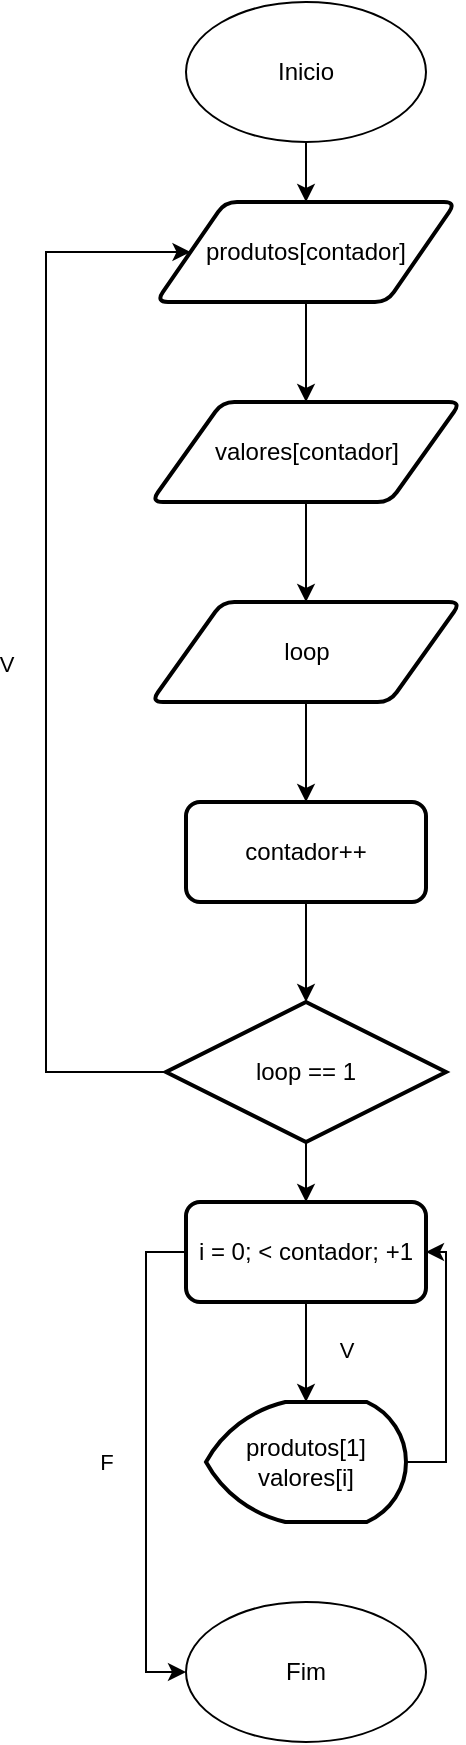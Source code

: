 <mxfile version="26.0.4">
  <diagram name="Página-1" id="EQY7rx08GIGifhaFdDs0">
    <mxGraphModel dx="545" dy="1867" grid="1" gridSize="10" guides="1" tooltips="1" connect="1" arrows="1" fold="1" page="1" pageScale="1" pageWidth="827" pageHeight="1169" math="0" shadow="0">
      <root>
        <mxCell id="0" />
        <mxCell id="1" parent="0" />
        <mxCell id="6GOztxUwA011YL0eF0oX-30" style="edgeStyle=orthogonalEdgeStyle;rounded=0;orthogonalLoop=1;jettySize=auto;html=1;exitX=0.5;exitY=1;exitDx=0;exitDy=0;entryX=0.5;entryY=0;entryDx=0;entryDy=0;" edge="1" parent="1" source="6GOztxUwA011YL0eF0oX-1" target="6GOztxUwA011YL0eF0oX-3">
          <mxGeometry relative="1" as="geometry" />
        </mxCell>
        <mxCell id="6GOztxUwA011YL0eF0oX-1" value="Inicio" style="ellipse;whiteSpace=wrap;html=1;" vertex="1" parent="1">
          <mxGeometry x="210" y="-20" width="120" height="70" as="geometry" />
        </mxCell>
        <mxCell id="6GOztxUwA011YL0eF0oX-2" value="Fim" style="ellipse;whiteSpace=wrap;html=1;" vertex="1" parent="1">
          <mxGeometry x="210" y="780" width="120" height="70" as="geometry" />
        </mxCell>
        <mxCell id="6GOztxUwA011YL0eF0oX-28" style="edgeStyle=orthogonalEdgeStyle;rounded=0;orthogonalLoop=1;jettySize=auto;html=1;exitX=0.5;exitY=1;exitDx=0;exitDy=0;entryX=0.5;entryY=0;entryDx=0;entryDy=0;" edge="1" parent="1" source="6GOztxUwA011YL0eF0oX-3" target="6GOztxUwA011YL0eF0oX-25">
          <mxGeometry relative="1" as="geometry" />
        </mxCell>
        <mxCell id="6GOztxUwA011YL0eF0oX-3" value="produtos[contador]" style="shape=parallelogram;html=1;strokeWidth=2;perimeter=parallelogramPerimeter;whiteSpace=wrap;rounded=1;arcSize=12;size=0.23;" vertex="1" parent="1">
          <mxGeometry x="195" y="80" width="150" height="50" as="geometry" />
        </mxCell>
        <mxCell id="6GOztxUwA011YL0eF0oX-29" style="edgeStyle=orthogonalEdgeStyle;rounded=0;orthogonalLoop=1;jettySize=auto;html=1;exitX=0.5;exitY=1;exitDx=0;exitDy=0;entryX=0.5;entryY=0;entryDx=0;entryDy=0;" edge="1" parent="1" source="6GOztxUwA011YL0eF0oX-25" target="6GOztxUwA011YL0eF0oX-26">
          <mxGeometry relative="1" as="geometry" />
        </mxCell>
        <mxCell id="6GOztxUwA011YL0eF0oX-25" value="valores[contador]" style="shape=parallelogram;html=1;strokeWidth=2;perimeter=parallelogramPerimeter;whiteSpace=wrap;rounded=1;arcSize=12;size=0.23;" vertex="1" parent="1">
          <mxGeometry x="192.5" y="180" width="155" height="50" as="geometry" />
        </mxCell>
        <mxCell id="6GOztxUwA011YL0eF0oX-37" style="edgeStyle=orthogonalEdgeStyle;rounded=0;orthogonalLoop=1;jettySize=auto;html=1;exitX=0.5;exitY=1;exitDx=0;exitDy=0;entryX=0.5;entryY=0;entryDx=0;entryDy=0;" edge="1" parent="1" source="6GOztxUwA011YL0eF0oX-26" target="6GOztxUwA011YL0eF0oX-36">
          <mxGeometry relative="1" as="geometry" />
        </mxCell>
        <mxCell id="6GOztxUwA011YL0eF0oX-26" value="loop" style="shape=parallelogram;html=1;strokeWidth=2;perimeter=parallelogramPerimeter;whiteSpace=wrap;rounded=1;arcSize=12;size=0.23;" vertex="1" parent="1">
          <mxGeometry x="192.5" y="280" width="155" height="50" as="geometry" />
        </mxCell>
        <mxCell id="6GOztxUwA011YL0eF0oX-34" style="edgeStyle=orthogonalEdgeStyle;rounded=0;orthogonalLoop=1;jettySize=auto;html=1;exitX=0;exitY=0.5;exitDx=0;exitDy=0;exitPerimeter=0;entryX=0;entryY=0.5;entryDx=0;entryDy=0;" edge="1" parent="1" source="6GOztxUwA011YL0eF0oX-32" target="6GOztxUwA011YL0eF0oX-3">
          <mxGeometry relative="1" as="geometry">
            <mxPoint x="130" y="40" as="targetPoint" />
            <Array as="points">
              <mxPoint x="140" y="515" />
              <mxPoint x="140" y="105" />
            </Array>
          </mxGeometry>
        </mxCell>
        <mxCell id="6GOztxUwA011YL0eF0oX-35" value="V" style="edgeLabel;html=1;align=center;verticalAlign=middle;resizable=0;points=[];" vertex="1" connectable="0" parent="6GOztxUwA011YL0eF0oX-34">
          <mxGeometry x="-0.688" y="1" relative="1" as="geometry">
            <mxPoint x="-19" y="-180" as="offset" />
          </mxGeometry>
        </mxCell>
        <mxCell id="6GOztxUwA011YL0eF0oX-40" style="edgeStyle=orthogonalEdgeStyle;rounded=0;orthogonalLoop=1;jettySize=auto;html=1;exitX=0.5;exitY=1;exitDx=0;exitDy=0;exitPerimeter=0;entryX=0.5;entryY=0;entryDx=0;entryDy=0;" edge="1" parent="1" source="6GOztxUwA011YL0eF0oX-32" target="6GOztxUwA011YL0eF0oX-39">
          <mxGeometry relative="1" as="geometry" />
        </mxCell>
        <mxCell id="6GOztxUwA011YL0eF0oX-32" value="loop == 1" style="strokeWidth=2;html=1;shape=mxgraph.flowchart.decision;whiteSpace=wrap;" vertex="1" parent="1">
          <mxGeometry x="200" y="480" width="140" height="70" as="geometry" />
        </mxCell>
        <mxCell id="6GOztxUwA011YL0eF0oX-36" value="contador++" style="rounded=1;whiteSpace=wrap;html=1;absoluteArcSize=1;arcSize=14;strokeWidth=2;" vertex="1" parent="1">
          <mxGeometry x="210" y="380" width="120" height="50" as="geometry" />
        </mxCell>
        <mxCell id="6GOztxUwA011YL0eF0oX-38" style="edgeStyle=orthogonalEdgeStyle;rounded=0;orthogonalLoop=1;jettySize=auto;html=1;exitX=0.5;exitY=1;exitDx=0;exitDy=0;entryX=0.5;entryY=0;entryDx=0;entryDy=0;entryPerimeter=0;" edge="1" parent="1" source="6GOztxUwA011YL0eF0oX-36" target="6GOztxUwA011YL0eF0oX-32">
          <mxGeometry relative="1" as="geometry" />
        </mxCell>
        <mxCell id="6GOztxUwA011YL0eF0oX-46" style="edgeStyle=orthogonalEdgeStyle;rounded=0;orthogonalLoop=1;jettySize=auto;html=1;exitX=0;exitY=0.5;exitDx=0;exitDy=0;entryX=0;entryY=0.5;entryDx=0;entryDy=0;" edge="1" parent="1" source="6GOztxUwA011YL0eF0oX-39" target="6GOztxUwA011YL0eF0oX-2">
          <mxGeometry relative="1" as="geometry" />
        </mxCell>
        <mxCell id="6GOztxUwA011YL0eF0oX-47" value="F" style="edgeLabel;html=1;align=center;verticalAlign=middle;resizable=0;points=[];" vertex="1" connectable="0" parent="6GOztxUwA011YL0eF0oX-46">
          <mxGeometry x="-0.096" y="3" relative="1" as="geometry">
            <mxPoint x="-23" y="12" as="offset" />
          </mxGeometry>
        </mxCell>
        <mxCell id="6GOztxUwA011YL0eF0oX-39" value="i = 0; &amp;lt; contador; +1" style="rounded=1;whiteSpace=wrap;html=1;absoluteArcSize=1;arcSize=14;strokeWidth=2;" vertex="1" parent="1">
          <mxGeometry x="210" y="580" width="120" height="50" as="geometry" />
        </mxCell>
        <mxCell id="6GOztxUwA011YL0eF0oX-43" style="edgeStyle=orthogonalEdgeStyle;rounded=0;orthogonalLoop=1;jettySize=auto;html=1;exitX=1;exitY=0.5;exitDx=0;exitDy=0;exitPerimeter=0;entryX=1;entryY=0.5;entryDx=0;entryDy=0;" edge="1" parent="1" source="6GOztxUwA011YL0eF0oX-41" target="6GOztxUwA011YL0eF0oX-39">
          <mxGeometry relative="1" as="geometry" />
        </mxCell>
        <mxCell id="6GOztxUwA011YL0eF0oX-41" value="produtos[1]&lt;div&gt;valores[i]&lt;/div&gt;" style="strokeWidth=2;html=1;shape=mxgraph.flowchart.display;whiteSpace=wrap;" vertex="1" parent="1">
          <mxGeometry x="220" y="680" width="100" height="60" as="geometry" />
        </mxCell>
        <mxCell id="6GOztxUwA011YL0eF0oX-42" style="edgeStyle=orthogonalEdgeStyle;rounded=0;orthogonalLoop=1;jettySize=auto;html=1;exitX=0.5;exitY=1;exitDx=0;exitDy=0;entryX=0.5;entryY=0;entryDx=0;entryDy=0;entryPerimeter=0;" edge="1" parent="1" source="6GOztxUwA011YL0eF0oX-39" target="6GOztxUwA011YL0eF0oX-41">
          <mxGeometry relative="1" as="geometry" />
        </mxCell>
        <mxCell id="6GOztxUwA011YL0eF0oX-44" value="&lt;span style=&quot;color: rgba(0, 0, 0, 0); font-family: monospace; font-size: 0px; text-align: start; background-color: rgb(251, 251, 251);&quot;&gt;%3CmxGraphModel%3E%3Croot%3E%3CmxCell%20id%3D%220%22%2F%3E%3CmxCell%20id%3D%221%22%20parent%3D%220%22%2F%3E%3CmxCell%20id%3D%222%22%20value%3D%22contador%2B%2B%22%20style%3D%22rounded%3D1%3BwhiteSpace%3Dwrap%3Bhtml%3D1%3BabsoluteArcSize%3D1%3BarcSize%3D14%3BstrokeWidth%3D2%3B%22%20vertex%3D%221%22%20parent%3D%221%22%3E%3CmxGeometry%20x%3D%22210%22%20y%3D%22380%22%20width%3D%22120%22%20height%3D%2250%22%20as%3D%22geometry%22%2F%3E%3C%2FmxCell%3E%3C%2Froot%3E%3C%2FmxGraphModel%3E&lt;/span&gt;&lt;span style=&quot;color: rgba(0, 0, 0, 0); font-family: monospace; font-size: 0px; text-align: start; background-color: rgb(251, 251, 251);&quot;&gt;%3CmxGraphModel%3E%3Croot%3E%3CmxCell%20id%3D%220%22%2F%3E%3CmxCell%20id%3D%221%22%20parent%3D%220%22%2F%3E%3CmxCell%20id%3D%222%22%20value%3D%22contador%2B%2B%22%20style%3D%22rounded%3D1%3BwhiteSpace%3Dwrap%3Bhtml%3D1%3BabsoluteArcSize%3D1%3BarcSize%3D14%3BstrokeWidth%3D2%3B%22%20vertex%3D%221%22%20parent%3D%221%22%3E%3CmxGeometry%20x%3D%22210%22%20y%3D%22380%22%20width%3D%22120%22%20height%3D%2250%22%20as%3D%22geometry%22%2F%3E%3C%2FmxCell%3E%3C%2Froot%3E%3C%2FmxGraphModel%3E&lt;/span&gt;" style="edgeLabel;html=1;align=center;verticalAlign=middle;resizable=0;points=[];" vertex="1" connectable="0" parent="6GOztxUwA011YL0eF0oX-42">
          <mxGeometry x="-0.04" y="4" relative="1" as="geometry">
            <mxPoint as="offset" />
          </mxGeometry>
        </mxCell>
        <mxCell id="6GOztxUwA011YL0eF0oX-45" value="V" style="edgeLabel;html=1;align=center;verticalAlign=middle;resizable=0;points=[];" vertex="1" connectable="0" parent="6GOztxUwA011YL0eF0oX-42">
          <mxGeometry x="-0.04" y="5" relative="1" as="geometry">
            <mxPoint x="15" as="offset" />
          </mxGeometry>
        </mxCell>
      </root>
    </mxGraphModel>
  </diagram>
</mxfile>
